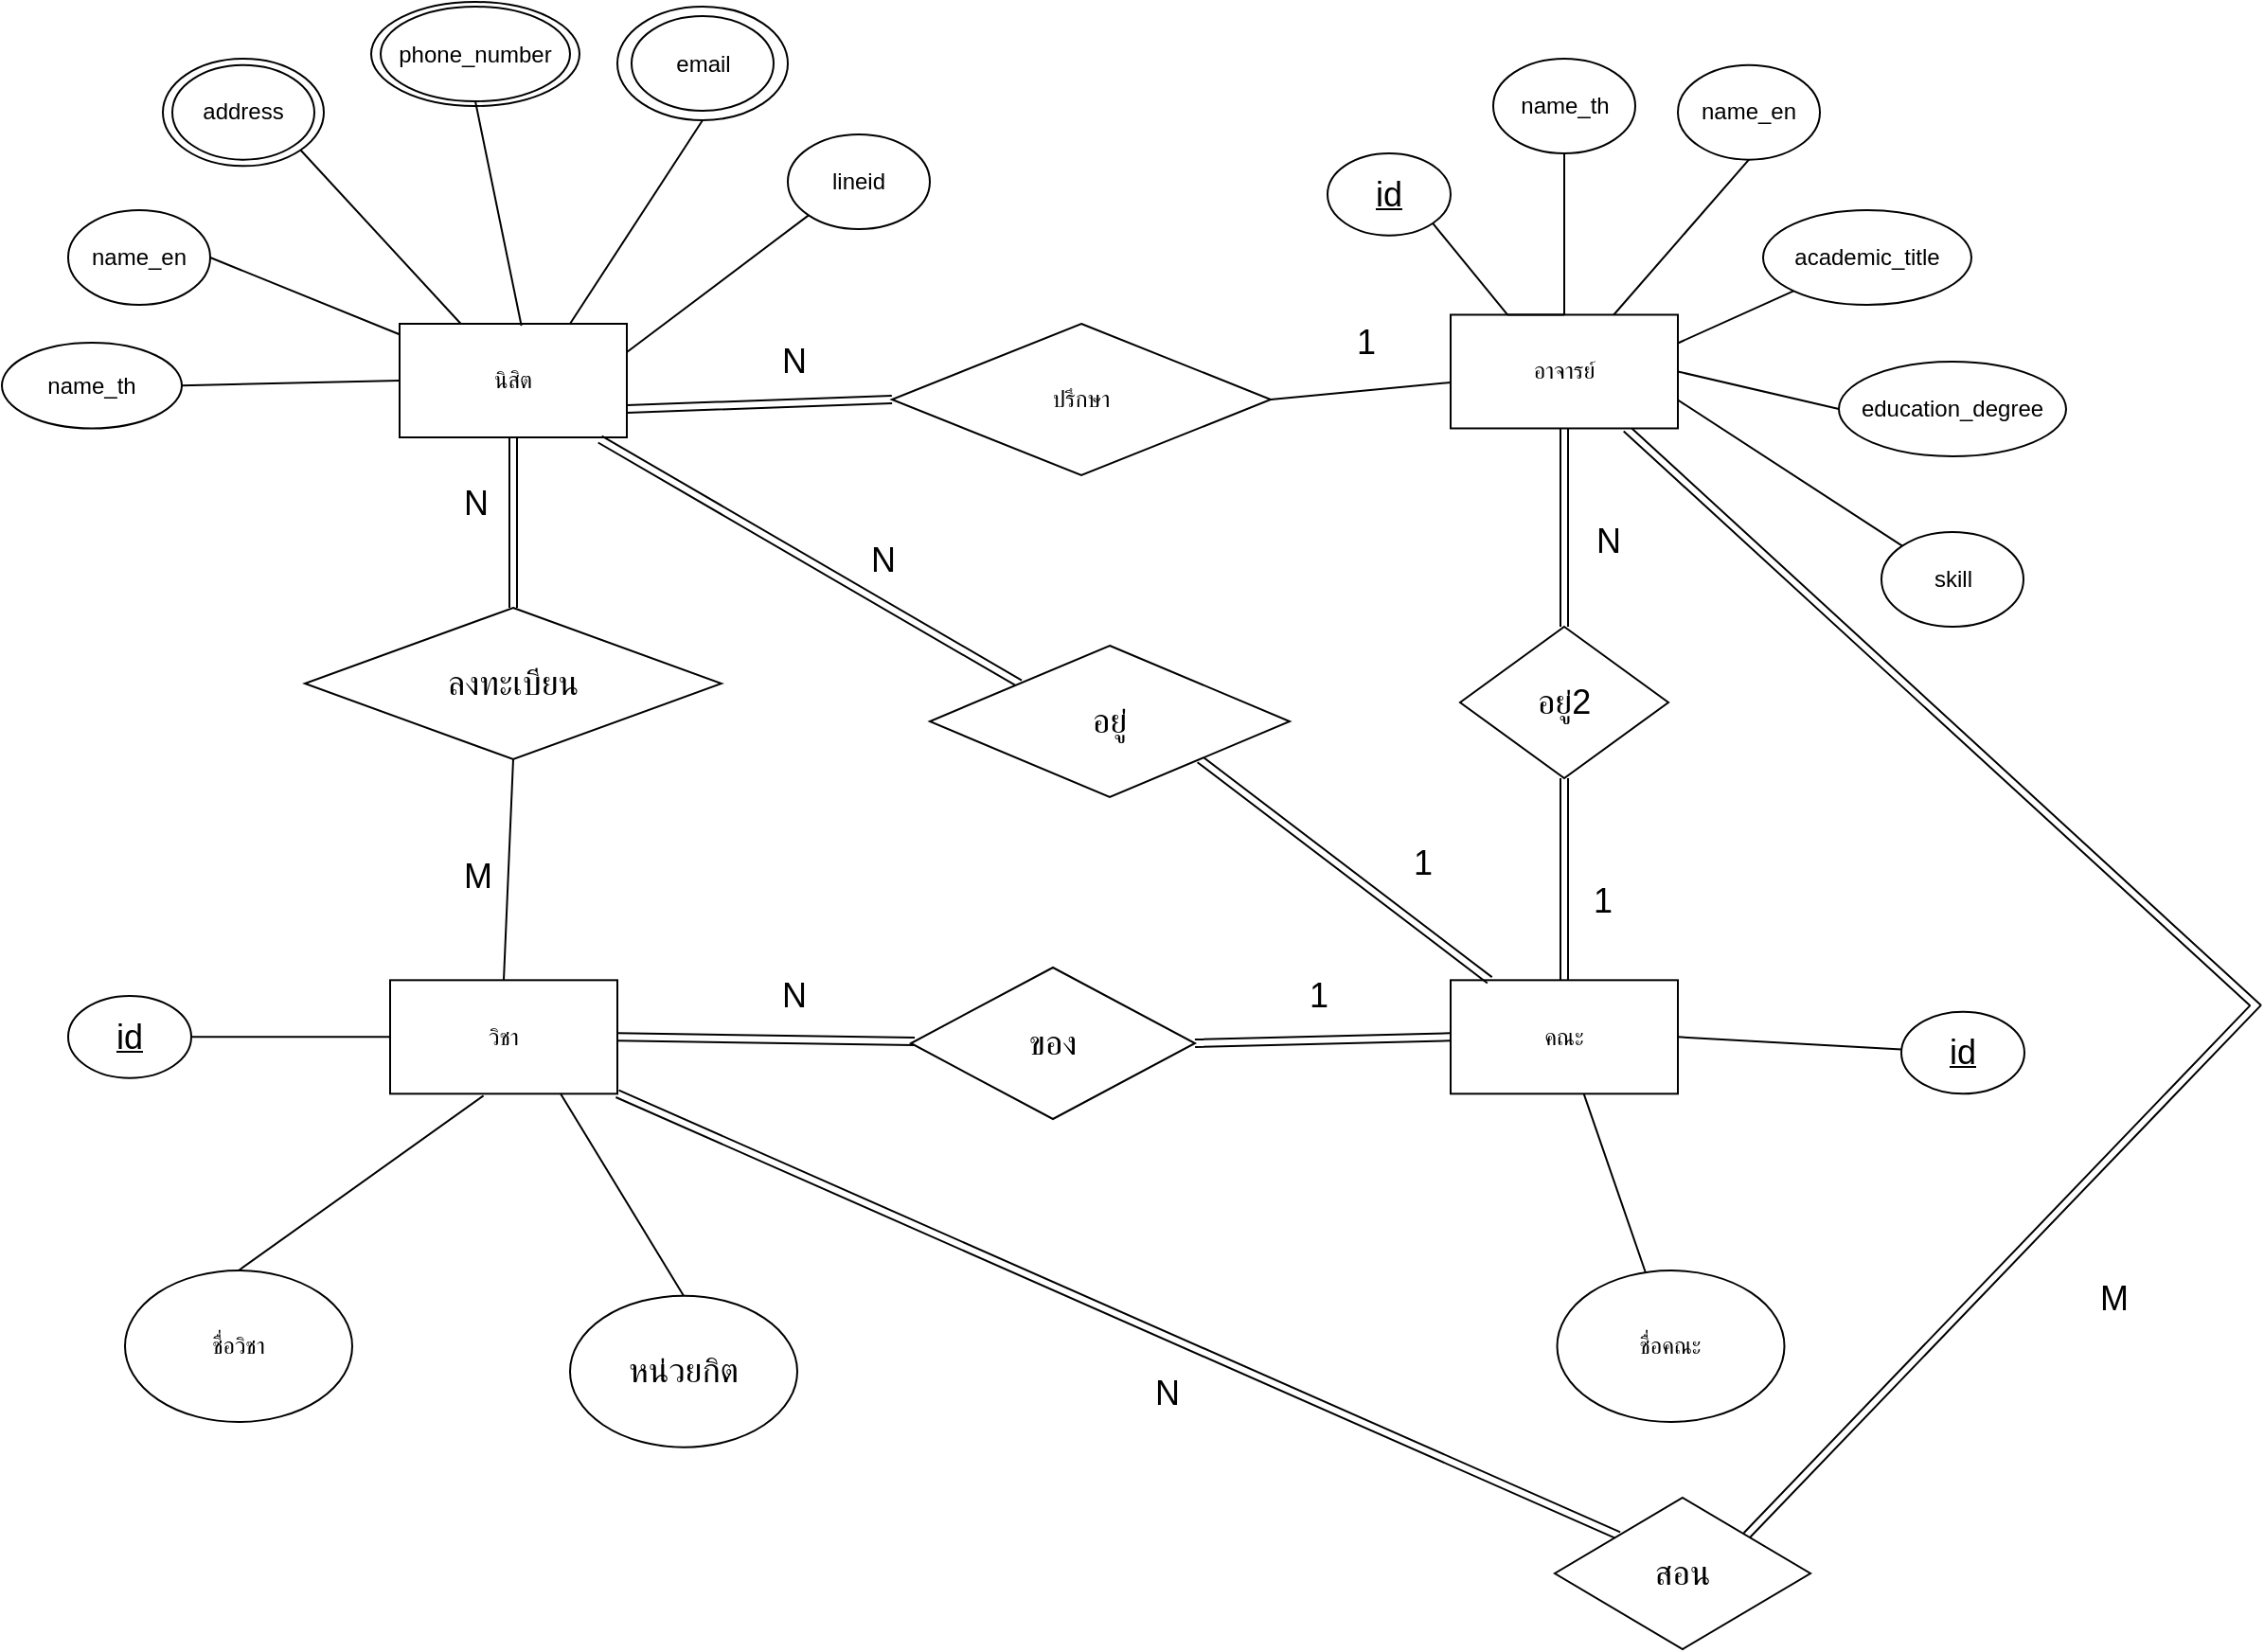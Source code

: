 <mxfile version="12.7.9"><diagram id="jwUlLO-LfhPLVSdPGNBs" name="Page-1"><mxGraphModel dx="2333" dy="777" grid="1" gridSize="10" guides="1" tooltips="1" connect="1" arrows="1" fold="1" page="1" pageScale="1" pageWidth="850" pageHeight="1100" math="0" shadow="0"><root><mxCell id="0"/><mxCell id="1" parent="0"/><mxCell id="dHBs23SJjERSmUfMVN2f-34" style="edgeStyle=none;rounded=0;orthogonalLoop=1;jettySize=auto;html=1;exitX=1;exitY=1;exitDx=0;exitDy=0;endArrow=none;endFill=0;" edge="1" parent="1" source="dHBs23SJjERSmUfMVN2f-17" target="dHBs23SJjERSmUfMVN2f-1"><mxGeometry relative="1" as="geometry"/></mxCell><mxCell id="dHBs23SJjERSmUfMVN2f-17" value="" style="ellipse;whiteSpace=wrap;html=1;" vertex="1" parent="1"><mxGeometry x="-505" y="130" width="85" height="56.67" as="geometry"/></mxCell><mxCell id="dHBs23SJjERSmUfMVN2f-16" value="" style="ellipse;whiteSpace=wrap;html=1;" vertex="1" parent="1"><mxGeometry x="-395" y="100" width="110" height="55" as="geometry"/></mxCell><mxCell id="dHBs23SJjERSmUfMVN2f-36" style="edgeStyle=none;rounded=0;orthogonalLoop=1;jettySize=auto;html=1;exitX=0.5;exitY=1;exitDx=0;exitDy=0;entryX=0.75;entryY=0;entryDx=0;entryDy=0;endArrow=none;endFill=0;" edge="1" parent="1" source="dHBs23SJjERSmUfMVN2f-13" target="dHBs23SJjERSmUfMVN2f-1"><mxGeometry relative="1" as="geometry"/></mxCell><mxCell id="dHBs23SJjERSmUfMVN2f-13" value="" style="ellipse;whiteSpace=wrap;html=1;" vertex="1" parent="1"><mxGeometry x="-265" y="102.5" width="90" height="60" as="geometry"/></mxCell><mxCell id="dHBs23SJjERSmUfMVN2f-1" value="นิสิต" style="rounded=0;whiteSpace=wrap;html=1;" vertex="1" parent="1"><mxGeometry x="-380" y="270" width="120" height="60" as="geometry"/></mxCell><mxCell id="dHBs23SJjERSmUfMVN2f-52" style="edgeStyle=none;rounded=0;orthogonalLoop=1;jettySize=auto;html=1;exitX=1;exitY=0.75;exitDx=0;exitDy=0;entryX=0;entryY=0;entryDx=0;entryDy=0;endArrow=none;endFill=0;" edge="1" parent="1" source="dHBs23SJjERSmUfMVN2f-2" target="dHBs23SJjERSmUfMVN2f-51"><mxGeometry relative="1" as="geometry"/></mxCell><mxCell id="dHBs23SJjERSmUfMVN2f-65" value="" style="edgeStyle=none;rounded=0;orthogonalLoop=1;jettySize=auto;html=1;endArrow=none;endFill=0;entryX=1;entryY=0.5;entryDx=0;entryDy=0;" edge="1" parent="1" source="dHBs23SJjERSmUfMVN2f-2" target="dHBs23SJjERSmUfMVN2f-3"><mxGeometry relative="1" as="geometry"><mxPoint x="90" y="320" as="targetPoint"/></mxGeometry></mxCell><mxCell id="dHBs23SJjERSmUfMVN2f-102" style="edgeStyle=none;rounded=0;orthogonalLoop=1;jettySize=auto;html=1;endArrow=none;endFill=0;fontSize=18;entryX=1;entryY=0;entryDx=0;entryDy=0;shape=link;" edge="1" parent="1" source="dHBs23SJjERSmUfMVN2f-2" target="dHBs23SJjERSmUfMVN2f-100"><mxGeometry relative="1" as="geometry"><mxPoint x="650" y="730" as="targetPoint"/><Array as="points"><mxPoint x="600" y="630"/></Array></mxGeometry></mxCell><mxCell id="dHBs23SJjERSmUfMVN2f-2" value="อาจารย์" style="rounded=0;whiteSpace=wrap;html=1;" vertex="1" parent="1"><mxGeometry x="175" y="265.24" width="120" height="60" as="geometry"/></mxCell><mxCell id="dHBs23SJjERSmUfMVN2f-64" style="edgeStyle=none;rounded=0;orthogonalLoop=1;jettySize=auto;html=1;exitX=0;exitY=0.5;exitDx=0;exitDy=0;entryX=1;entryY=0.75;entryDx=0;entryDy=0;endArrow=none;endFill=0;shape=link;" edge="1" parent="1" source="dHBs23SJjERSmUfMVN2f-3" target="dHBs23SJjERSmUfMVN2f-1"><mxGeometry relative="1" as="geometry"/></mxCell><mxCell id="dHBs23SJjERSmUfMVN2f-3" value="ปรึกษา" style="rhombus;whiteSpace=wrap;html=1;" vertex="1" parent="1"><mxGeometry x="-120" y="270" width="200" height="80" as="geometry"/></mxCell><mxCell id="dHBs23SJjERSmUfMVN2f-4" value="name_th" style="ellipse;whiteSpace=wrap;html=1;" vertex="1" parent="1"><mxGeometry x="-590" y="280" width="95" height="45.24" as="geometry"/></mxCell><mxCell id="dHBs23SJjERSmUfMVN2f-5" value="address" style="ellipse;whiteSpace=wrap;html=1;" vertex="1" parent="1"><mxGeometry x="-500" y="133.34" width="75" height="50" as="geometry"/></mxCell><mxCell id="dHBs23SJjERSmUfMVN2f-33" style="edgeStyle=none;rounded=0;orthogonalLoop=1;jettySize=auto;html=1;exitX=1;exitY=0.5;exitDx=0;exitDy=0;endArrow=none;endFill=0;" edge="1" parent="1" source="dHBs23SJjERSmUfMVN2f-6" target="dHBs23SJjERSmUfMVN2f-1"><mxGeometry relative="1" as="geometry"><mxPoint x="-435" y="250" as="targetPoint"/></mxGeometry></mxCell><mxCell id="dHBs23SJjERSmUfMVN2f-6" value="name_en" style="ellipse;whiteSpace=wrap;html=1;" vertex="1" parent="1"><mxGeometry x="-555" y="210" width="75" height="50" as="geometry"/></mxCell><mxCell id="dHBs23SJjERSmUfMVN2f-35" style="edgeStyle=none;rounded=0;orthogonalLoop=1;jettySize=auto;html=1;exitX=0.5;exitY=1;exitDx=0;exitDy=0;entryX=0.536;entryY=0.017;entryDx=0;entryDy=0;entryPerimeter=0;endArrow=none;endFill=0;" edge="1" parent="1" source="dHBs23SJjERSmUfMVN2f-7" target="dHBs23SJjERSmUfMVN2f-1"><mxGeometry relative="1" as="geometry"/></mxCell><mxCell id="dHBs23SJjERSmUfMVN2f-7" value="phone_number" style="ellipse;whiteSpace=wrap;html=1;" vertex="1" parent="1"><mxGeometry x="-390" y="102.5" width="100" height="50" as="geometry"/></mxCell><mxCell id="dHBs23SJjERSmUfMVN2f-8" value="email" style="ellipse;whiteSpace=wrap;html=1;" vertex="1" parent="1"><mxGeometry x="-257.5" y="107.5" width="75" height="50" as="geometry"/></mxCell><mxCell id="dHBs23SJjERSmUfMVN2f-39" style="edgeStyle=none;rounded=0;orthogonalLoop=1;jettySize=auto;html=1;exitX=0;exitY=1;exitDx=0;exitDy=0;entryX=1;entryY=0.25;entryDx=0;entryDy=0;endArrow=none;endFill=0;" edge="1" parent="1" source="dHBs23SJjERSmUfMVN2f-9" target="dHBs23SJjERSmUfMVN2f-1"><mxGeometry relative="1" as="geometry"/></mxCell><mxCell id="dHBs23SJjERSmUfMVN2f-9" value="lineid" style="ellipse;whiteSpace=wrap;html=1;" vertex="1" parent="1"><mxGeometry x="-175" y="170" width="75" height="50" as="geometry"/></mxCell><mxCell id="dHBs23SJjERSmUfMVN2f-45" style="edgeStyle=none;rounded=0;orthogonalLoop=1;jettySize=auto;html=1;exitX=0;exitY=1;exitDx=0;exitDy=0;entryX=1;entryY=0.25;entryDx=0;entryDy=0;endArrow=none;endFill=0;" edge="1" parent="1" source="dHBs23SJjERSmUfMVN2f-10" target="dHBs23SJjERSmUfMVN2f-2"><mxGeometry relative="1" as="geometry"/></mxCell><mxCell id="dHBs23SJjERSmUfMVN2f-10" value="academic_title" style="ellipse;whiteSpace=wrap;html=1;" vertex="1" parent="1"><mxGeometry x="340" y="210" width="110" height="50" as="geometry"/></mxCell><mxCell id="dHBs23SJjERSmUfMVN2f-96" style="edgeStyle=none;rounded=0;orthogonalLoop=1;jettySize=auto;html=1;exitX=1;exitY=0.5;exitDx=0;exitDy=0;endArrow=none;endFill=0;fontSize=18;shape=link;" edge="1" parent="1" source="dHBs23SJjERSmUfMVN2f-11" target="dHBs23SJjERSmUfMVN2f-92"><mxGeometry relative="1" as="geometry"/></mxCell><mxCell id="dHBs23SJjERSmUfMVN2f-101" style="edgeStyle=none;rounded=0;orthogonalLoop=1;jettySize=auto;html=1;exitX=1;exitY=1;exitDx=0;exitDy=0;entryX=0;entryY=0;entryDx=0;entryDy=0;endArrow=none;endFill=0;fontSize=18;shape=link;" edge="1" parent="1" source="dHBs23SJjERSmUfMVN2f-11" target="dHBs23SJjERSmUfMVN2f-100"><mxGeometry relative="1" as="geometry"/></mxCell><mxCell id="dHBs23SJjERSmUfMVN2f-11" value="วิชา" style="rounded=0;whiteSpace=wrap;html=1;" vertex="1" parent="1"><mxGeometry x="-385" y="616.67" width="120" height="60" as="geometry"/></mxCell><mxCell id="dHBs23SJjERSmUfMVN2f-108" style="edgeStyle=none;rounded=0;orthogonalLoop=1;jettySize=auto;html=1;exitX=0.5;exitY=0;exitDx=0;exitDy=0;entryX=0.5;entryY=1;entryDx=0;entryDy=0;endArrow=none;endFill=0;fontSize=18;shape=link;" edge="1" parent="1" source="dHBs23SJjERSmUfMVN2f-12" target="dHBs23SJjERSmUfMVN2f-107"><mxGeometry relative="1" as="geometry"/></mxCell><mxCell id="dHBs23SJjERSmUfMVN2f-12" value="คณะ" style="rounded=0;whiteSpace=wrap;html=1;" vertex="1" parent="1"><mxGeometry x="175" y="616.67" width="120" height="60" as="geometry"/></mxCell><mxCell id="dHBs23SJjERSmUfMVN2f-43" style="edgeStyle=none;rounded=0;orthogonalLoop=1;jettySize=auto;html=1;exitX=0.5;exitY=1;exitDx=0;exitDy=0;endArrow=none;endFill=0;" edge="1" parent="1" source="dHBs23SJjERSmUfMVN2f-18" target="dHBs23SJjERSmUfMVN2f-2"><mxGeometry relative="1" as="geometry"/></mxCell><mxCell id="dHBs23SJjERSmUfMVN2f-18" value="name_en" style="ellipse;whiteSpace=wrap;html=1;" vertex="1" parent="1"><mxGeometry x="295" y="133.34" width="75" height="50" as="geometry"/></mxCell><mxCell id="dHBs23SJjERSmUfMVN2f-42" style="edgeStyle=none;rounded=0;orthogonalLoop=1;jettySize=auto;html=1;exitX=0.5;exitY=1;exitDx=0;exitDy=0;endArrow=none;endFill=0;" edge="1" parent="1" source="dHBs23SJjERSmUfMVN2f-19"><mxGeometry relative="1" as="geometry"><mxPoint x="235" y="265" as="targetPoint"/></mxGeometry></mxCell><mxCell id="dHBs23SJjERSmUfMVN2f-19" value="name_th" style="ellipse;whiteSpace=wrap;html=1;" vertex="1" parent="1"><mxGeometry x="197.5" y="130" width="75" height="50" as="geometry"/></mxCell><mxCell id="dHBs23SJjERSmUfMVN2f-28" value="" style="endArrow=none;html=1;exitX=1;exitY=0.5;exitDx=0;exitDy=0;entryX=0;entryY=0.5;entryDx=0;entryDy=0;" edge="1" parent="1" source="dHBs23SJjERSmUfMVN2f-4" target="dHBs23SJjERSmUfMVN2f-1"><mxGeometry width="50" height="50" relative="1" as="geometry"><mxPoint x="-555" y="330" as="sourcePoint"/><mxPoint x="-405" y="290" as="targetPoint"/></mxGeometry></mxCell><mxCell id="dHBs23SJjERSmUfMVN2f-46" style="edgeStyle=none;rounded=0;orthogonalLoop=1;jettySize=auto;html=1;exitX=0;exitY=0.5;exitDx=0;exitDy=0;entryX=1;entryY=0.5;entryDx=0;entryDy=0;endArrow=none;endFill=0;" edge="1" parent="1" source="dHBs23SJjERSmUfMVN2f-44" target="dHBs23SJjERSmUfMVN2f-2"><mxGeometry relative="1" as="geometry"/></mxCell><mxCell id="dHBs23SJjERSmUfMVN2f-44" value="education_degree" style="ellipse;whiteSpace=wrap;html=1;" vertex="1" parent="1"><mxGeometry x="380" y="290" width="120" height="50" as="geometry"/></mxCell><mxCell id="dHBs23SJjERSmUfMVN2f-53" style="edgeStyle=none;rounded=0;orthogonalLoop=1;jettySize=auto;html=1;exitX=0.5;exitY=0;exitDx=0;exitDy=0;entryX=0.411;entryY=1.017;entryDx=0;entryDy=0;entryPerimeter=0;endArrow=none;endFill=0;" edge="1" parent="1" source="dHBs23SJjERSmUfMVN2f-47" target="dHBs23SJjERSmUfMVN2f-11"><mxGeometry relative="1" as="geometry"/></mxCell><mxCell id="dHBs23SJjERSmUfMVN2f-47" value="ชื่อวิชา" style="ellipse;whiteSpace=wrap;html=1;" vertex="1" parent="1"><mxGeometry x="-525" y="770" width="120" height="80" as="geometry"/></mxCell><mxCell id="dHBs23SJjERSmUfMVN2f-57" value="" style="edgeStyle=none;rounded=0;orthogonalLoop=1;jettySize=auto;html=1;endArrow=none;endFill=0;" edge="1" parent="1" source="dHBs23SJjERSmUfMVN2f-50" target="dHBs23SJjERSmUfMVN2f-12"><mxGeometry relative="1" as="geometry"/></mxCell><mxCell id="dHBs23SJjERSmUfMVN2f-50" value="ชื่อคณะ" style="ellipse;whiteSpace=wrap;html=1;" vertex="1" parent="1"><mxGeometry x="231.25" y="770" width="120" height="80" as="geometry"/></mxCell><mxCell id="dHBs23SJjERSmUfMVN2f-51" value="skill" style="ellipse;whiteSpace=wrap;html=1;" vertex="1" parent="1"><mxGeometry x="402.5" y="380" width="75" height="50" as="geometry"/></mxCell><mxCell id="dHBs23SJjERSmUfMVN2f-68" value="N" style="text;html=1;align=center;verticalAlign=middle;resizable=0;points=[];autosize=1;fontSize=18;" vertex="1" parent="1"><mxGeometry x="-187.5" y="275" width="30" height="30" as="geometry"/></mxCell><mxCell id="dHBs23SJjERSmUfMVN2f-69" value="1" style="text;html=1;align=center;verticalAlign=middle;resizable=0;points=[];autosize=1;fontSize=18;" vertex="1" parent="1"><mxGeometry x="115" y="265" width="30" height="30" as="geometry"/></mxCell><mxCell id="dHBs23SJjERSmUfMVN2f-89" value="" style="edgeStyle=none;rounded=0;orthogonalLoop=1;jettySize=auto;html=1;endArrow=none;endFill=0;fontSize=18;entryX=0;entryY=0.5;entryDx=0;entryDy=0;" edge="1" parent="1" source="dHBs23SJjERSmUfMVN2f-71" target="dHBs23SJjERSmUfMVN2f-11"><mxGeometry relative="1" as="geometry"><mxPoint x="-390" y="638" as="targetPoint"/></mxGeometry></mxCell><mxCell id="dHBs23SJjERSmUfMVN2f-71" value="&lt;u&gt;id&lt;/u&gt;" style="ellipse;whiteSpace=wrap;html=1;fontSize=18;" vertex="1" parent="1"><mxGeometry x="-555" y="625" width="65" height="43.33" as="geometry"/></mxCell><mxCell id="dHBs23SJjERSmUfMVN2f-99" value="" style="edgeStyle=none;rounded=0;orthogonalLoop=1;jettySize=auto;html=1;endArrow=none;endFill=0;fontSize=18;entryX=1;entryY=0.5;entryDx=0;entryDy=0;" edge="1" parent="1" source="dHBs23SJjERSmUfMVN2f-72" target="dHBs23SJjERSmUfMVN2f-12"><mxGeometry relative="1" as="geometry"><mxPoint x="333.0" y="655.005" as="targetPoint"/></mxGeometry></mxCell><mxCell id="dHBs23SJjERSmUfMVN2f-72" value="&lt;u&gt;id&lt;/u&gt;" style="ellipse;whiteSpace=wrap;html=1;fontSize=18;" vertex="1" parent="1"><mxGeometry x="413" y="633.34" width="65" height="43.33" as="geometry"/></mxCell><mxCell id="dHBs23SJjERSmUfMVN2f-75" style="edgeStyle=none;rounded=0;orthogonalLoop=1;jettySize=auto;html=1;exitX=1;exitY=1;exitDx=0;exitDy=0;endArrow=none;endFill=0;fontSize=18;entryX=0.25;entryY=0;entryDx=0;entryDy=0;" edge="1" parent="1" source="dHBs23SJjERSmUfMVN2f-73" target="dHBs23SJjERSmUfMVN2f-2"><mxGeometry relative="1" as="geometry"><mxPoint x="180" y="250" as="targetPoint"/></mxGeometry></mxCell><mxCell id="dHBs23SJjERSmUfMVN2f-73" value="&lt;u&gt;id&lt;/u&gt;" style="ellipse;whiteSpace=wrap;html=1;fontSize=18;" vertex="1" parent="1"><mxGeometry x="110" y="180" width="65" height="43.33" as="geometry"/></mxCell><mxCell id="dHBs23SJjERSmUfMVN2f-74" style="edgeStyle=none;rounded=0;orthogonalLoop=1;jettySize=auto;html=1;exitX=0.25;exitY=0;exitDx=0;exitDy=0;entryX=0.5;entryY=0;entryDx=0;entryDy=0;endArrow=none;endFill=0;fontSize=18;" edge="1" parent="1" source="dHBs23SJjERSmUfMVN2f-2" target="dHBs23SJjERSmUfMVN2f-2"><mxGeometry relative="1" as="geometry"/></mxCell><mxCell id="dHBs23SJjERSmUfMVN2f-84" style="edgeStyle=none;rounded=0;orthogonalLoop=1;jettySize=auto;html=1;exitX=0.5;exitY=0;exitDx=0;exitDy=0;entryX=0.5;entryY=1;entryDx=0;entryDy=0;endArrow=none;endFill=0;fontSize=18;shape=link;" edge="1" parent="1" source="dHBs23SJjERSmUfMVN2f-76" target="dHBs23SJjERSmUfMVN2f-1"><mxGeometry relative="1" as="geometry"/></mxCell><mxCell id="dHBs23SJjERSmUfMVN2f-85" style="edgeStyle=none;rounded=0;orthogonalLoop=1;jettySize=auto;html=1;exitX=0.5;exitY=1;exitDx=0;exitDy=0;entryX=0.5;entryY=0;entryDx=0;entryDy=0;endArrow=none;endFill=0;fontSize=18;" edge="1" parent="1" source="dHBs23SJjERSmUfMVN2f-76" target="dHBs23SJjERSmUfMVN2f-11"><mxGeometry relative="1" as="geometry"/></mxCell><mxCell id="dHBs23SJjERSmUfMVN2f-76" value="ลงทะเบียน" style="rhombus;whiteSpace=wrap;html=1;fontSize=18;" vertex="1" parent="1"><mxGeometry x="-430" y="420" width="220" height="80" as="geometry"/></mxCell><mxCell id="dHBs23SJjERSmUfMVN2f-78" style="edgeStyle=none;rounded=0;orthogonalLoop=1;jettySize=auto;html=1;exitX=0;exitY=0;exitDx=0;exitDy=0;entryX=0.882;entryY=1.017;entryDx=0;entryDy=0;entryPerimeter=0;endArrow=none;endFill=0;fontSize=18;shape=link;" edge="1" parent="1" source="dHBs23SJjERSmUfMVN2f-77" target="dHBs23SJjERSmUfMVN2f-1"><mxGeometry relative="1" as="geometry"/></mxCell><mxCell id="dHBs23SJjERSmUfMVN2f-79" style="edgeStyle=none;rounded=0;orthogonalLoop=1;jettySize=auto;html=1;exitX=1;exitY=1;exitDx=0;exitDy=0;endArrow=none;endFill=0;fontSize=18;shape=link;" edge="1" parent="1" source="dHBs23SJjERSmUfMVN2f-77" target="dHBs23SJjERSmUfMVN2f-12"><mxGeometry relative="1" as="geometry"/></mxCell><mxCell id="dHBs23SJjERSmUfMVN2f-77" value="อยู่" style="rhombus;whiteSpace=wrap;html=1;fontSize=18;" vertex="1" parent="1"><mxGeometry x="-100" y="440" width="190" height="80" as="geometry"/></mxCell><mxCell id="dHBs23SJjERSmUfMVN2f-80" value="N" style="text;html=1;align=center;verticalAlign=middle;resizable=0;points=[];autosize=1;fontSize=18;" vertex="1" parent="1"><mxGeometry x="-140" y="380" width="30" height="30" as="geometry"/></mxCell><mxCell id="dHBs23SJjERSmUfMVN2f-81" value="1" style="text;html=1;align=center;verticalAlign=middle;resizable=0;points=[];autosize=1;fontSize=18;" vertex="1" parent="1"><mxGeometry x="145" y="540" width="30" height="30" as="geometry"/></mxCell><mxCell id="dHBs23SJjERSmUfMVN2f-86" value="N" style="text;html=1;align=center;verticalAlign=middle;resizable=0;points=[];autosize=1;fontSize=18;" vertex="1" parent="1"><mxGeometry x="-355" y="350" width="30" height="30" as="geometry"/></mxCell><mxCell id="dHBs23SJjERSmUfMVN2f-87" value="M" style="text;html=1;align=center;verticalAlign=middle;resizable=0;points=[];autosize=1;fontSize=18;" vertex="1" parent="1"><mxGeometry x="-354" y="547" width="30" height="30" as="geometry"/></mxCell><mxCell id="dHBs23SJjERSmUfMVN2f-91" style="edgeStyle=none;rounded=0;orthogonalLoop=1;jettySize=auto;html=1;exitX=0.5;exitY=0;exitDx=0;exitDy=0;entryX=0.75;entryY=1;entryDx=0;entryDy=0;endArrow=none;endFill=0;fontSize=18;" edge="1" parent="1" source="dHBs23SJjERSmUfMVN2f-90" target="dHBs23SJjERSmUfMVN2f-11"><mxGeometry relative="1" as="geometry"/></mxCell><mxCell id="dHBs23SJjERSmUfMVN2f-90" value="หน่วยกิต" style="ellipse;whiteSpace=wrap;html=1;fontSize=18;" vertex="1" parent="1"><mxGeometry x="-290" y="783.33" width="120" height="80" as="geometry"/></mxCell><mxCell id="dHBs23SJjERSmUfMVN2f-97" style="edgeStyle=none;rounded=0;orthogonalLoop=1;jettySize=auto;html=1;exitX=1;exitY=0.5;exitDx=0;exitDy=0;entryX=0;entryY=0.5;entryDx=0;entryDy=0;endArrow=none;endFill=0;fontSize=18;shape=link;" edge="1" parent="1" source="dHBs23SJjERSmUfMVN2f-92" target="dHBs23SJjERSmUfMVN2f-12"><mxGeometry relative="1" as="geometry"/></mxCell><mxCell id="dHBs23SJjERSmUfMVN2f-92" value="ของ" style="rhombus;whiteSpace=wrap;html=1;fontSize=18;" vertex="1" parent="1"><mxGeometry x="-110" y="610" width="150" height="80" as="geometry"/></mxCell><mxCell id="dHBs23SJjERSmUfMVN2f-100" value="สอน" style="rhombus;whiteSpace=wrap;html=1;fontSize=18;" vertex="1" parent="1"><mxGeometry x="230" y="890" width="135" height="80" as="geometry"/></mxCell><mxCell id="dHBs23SJjERSmUfMVN2f-103" value="N" style="text;html=1;align=center;verticalAlign=middle;resizable=0;points=[];autosize=1;fontSize=18;" vertex="1" parent="1"><mxGeometry x="10" y="820" width="30" height="30" as="geometry"/></mxCell><mxCell id="dHBs23SJjERSmUfMVN2f-104" value="M" style="text;html=1;align=center;verticalAlign=middle;resizable=0;points=[];autosize=1;fontSize=18;" vertex="1" parent="1"><mxGeometry x="510" y="770" width="30" height="30" as="geometry"/></mxCell><mxCell id="dHBs23SJjERSmUfMVN2f-105" value="N" style="text;html=1;align=center;verticalAlign=middle;resizable=0;points=[];autosize=1;fontSize=18;" vertex="1" parent="1"><mxGeometry x="-187.5" y="610" width="30" height="30" as="geometry"/></mxCell><mxCell id="dHBs23SJjERSmUfMVN2f-106" value="1" style="text;html=1;align=center;verticalAlign=middle;resizable=0;points=[];autosize=1;fontSize=18;" vertex="1" parent="1"><mxGeometry x="90" y="610" width="30" height="30" as="geometry"/></mxCell><mxCell id="dHBs23SJjERSmUfMVN2f-111" style="edgeStyle=none;rounded=0;orthogonalLoop=1;jettySize=auto;html=1;exitX=0.5;exitY=0;exitDx=0;exitDy=0;endArrow=none;endFill=0;fontSize=18;shape=link;" edge="1" parent="1" source="dHBs23SJjERSmUfMVN2f-107" target="dHBs23SJjERSmUfMVN2f-2"><mxGeometry relative="1" as="geometry"><mxPoint x="230" y="340" as="targetPoint"/></mxGeometry></mxCell><mxCell id="dHBs23SJjERSmUfMVN2f-107" value="อยู่2" style="rhombus;whiteSpace=wrap;html=1;fontSize=18;" vertex="1" parent="1"><mxGeometry x="180" y="430" width="110" height="80" as="geometry"/></mxCell><mxCell id="dHBs23SJjERSmUfMVN2f-112" value="N" style="text;html=1;align=center;verticalAlign=middle;resizable=0;points=[];autosize=1;fontSize=18;" vertex="1" parent="1"><mxGeometry x="242.5" y="370" width="30" height="30" as="geometry"/></mxCell><mxCell id="dHBs23SJjERSmUfMVN2f-113" value="1" style="text;html=1;align=center;verticalAlign=middle;resizable=0;points=[];autosize=1;fontSize=18;" vertex="1" parent="1"><mxGeometry x="240" y="560" width="30" height="30" as="geometry"/></mxCell></root></mxGraphModel></diagram></mxfile>